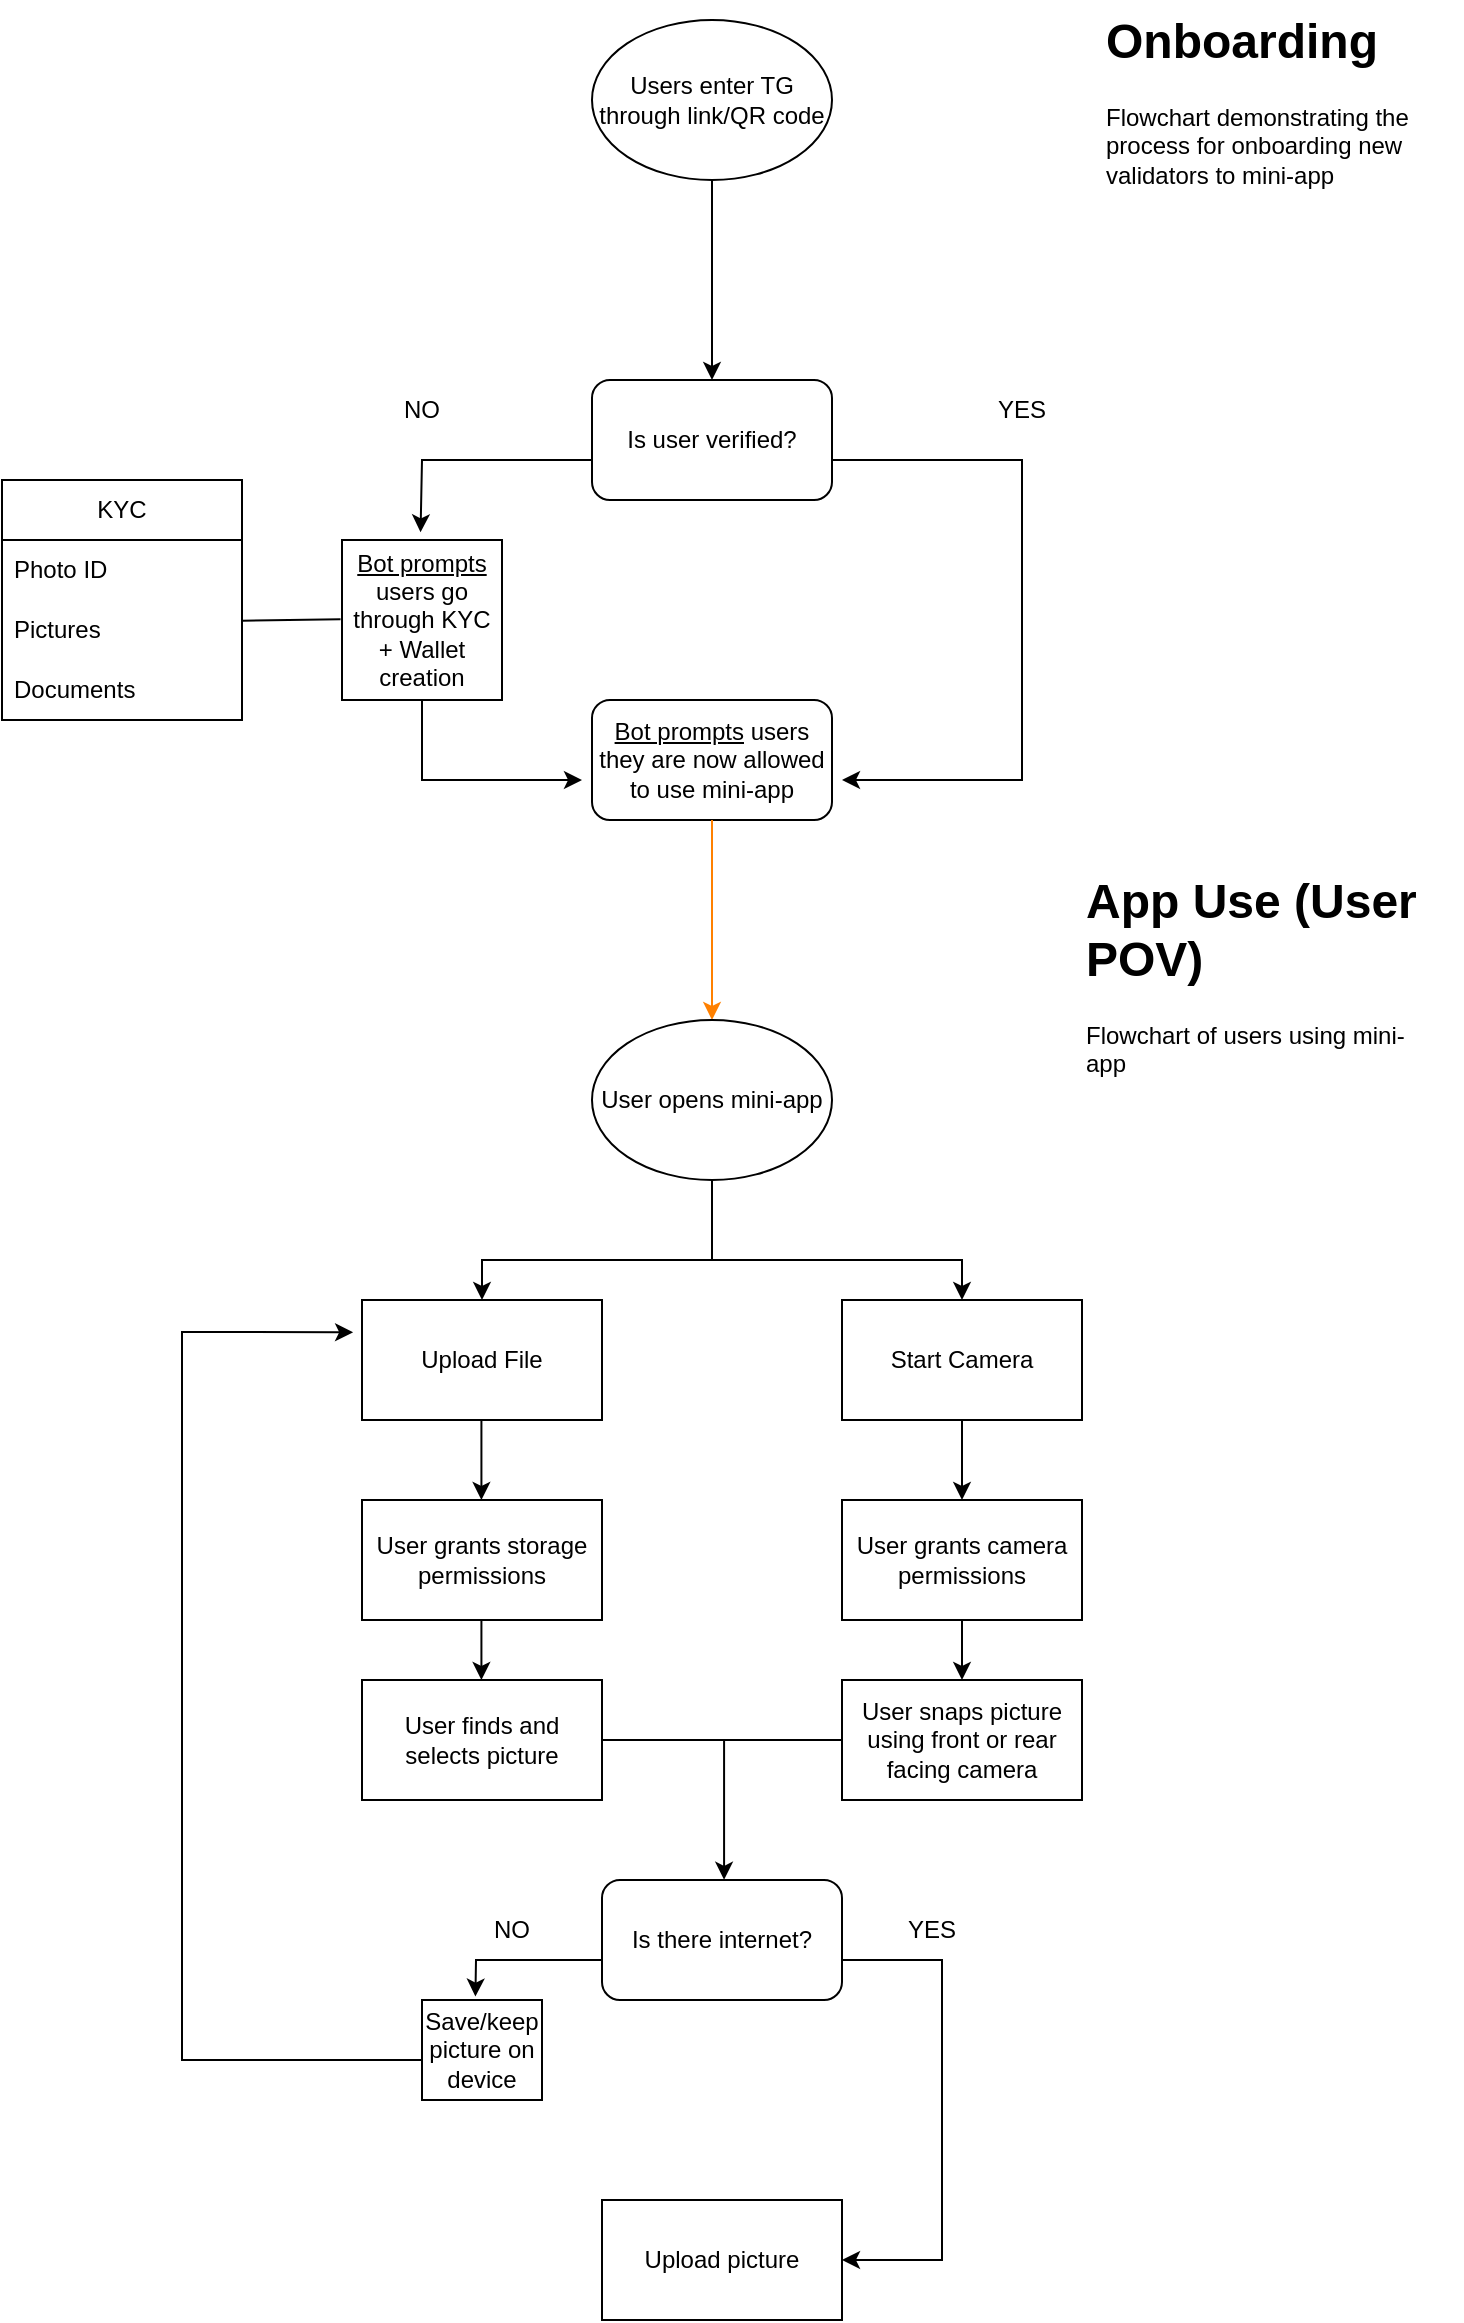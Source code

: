 <mxfile version="24.3.1" type="github">
  <diagram name="Page-1" id="pBbTRJXqXZo4k6cFpGII">
    <mxGraphModel dx="819" dy="449" grid="1" gridSize="10" guides="1" tooltips="1" connect="1" arrows="1" fold="1" page="1" pageScale="1" pageWidth="850" pageHeight="1400" math="0" shadow="0">
      <root>
        <mxCell id="0" />
        <mxCell id="1" parent="0" />
        <mxCell id="UGfW0L7oNal3inAN7M51-1" value="Users enter TG through link/QR code" style="ellipse;whiteSpace=wrap;html=1;" parent="1" vertex="1">
          <mxGeometry x="365" y="20" width="120" height="80" as="geometry" />
        </mxCell>
        <mxCell id="UGfW0L7oNal3inAN7M51-2" value="" style="endArrow=classic;html=1;rounded=0;" parent="1" edge="1">
          <mxGeometry width="50" height="50" relative="1" as="geometry">
            <mxPoint x="425" y="100" as="sourcePoint" />
            <mxPoint x="425" y="200" as="targetPoint" />
          </mxGeometry>
        </mxCell>
        <mxCell id="UGfW0L7oNal3inAN7M51-3" value="Is user verified?" style="rounded=1;whiteSpace=wrap;html=1;" parent="1" vertex="1">
          <mxGeometry x="365" y="200" width="120" height="60" as="geometry" />
        </mxCell>
        <mxCell id="UGfW0L7oNal3inAN7M51-4" value="YES" style="text;html=1;align=center;verticalAlign=middle;whiteSpace=wrap;rounded=0;" parent="1" vertex="1">
          <mxGeometry x="550" y="200" width="60" height="30" as="geometry" />
        </mxCell>
        <mxCell id="UGfW0L7oNal3inAN7M51-5" value="NO" style="text;html=1;align=center;verticalAlign=middle;whiteSpace=wrap;rounded=0;" parent="1" vertex="1">
          <mxGeometry x="250" y="200" width="60" height="30" as="geometry" />
        </mxCell>
        <mxCell id="UGfW0L7oNal3inAN7M51-7" value="" style="endArrow=classic;html=1;rounded=0;" parent="1" edge="1">
          <mxGeometry width="50" height="50" relative="1" as="geometry">
            <mxPoint x="485" y="240" as="sourcePoint" />
            <mxPoint x="490" y="400" as="targetPoint" />
            <Array as="points">
              <mxPoint x="580" y="240" />
              <mxPoint x="580" y="400" />
            </Array>
          </mxGeometry>
        </mxCell>
        <mxCell id="UGfW0L7oNal3inAN7M51-8" value="&lt;u&gt;Bot prompts&lt;/u&gt; users go through KYC + Wallet creation" style="whiteSpace=wrap;html=1;aspect=fixed;" parent="1" vertex="1">
          <mxGeometry x="240" y="280" width="80" height="80" as="geometry" />
        </mxCell>
        <mxCell id="UGfW0L7oNal3inAN7M51-9" value="" style="endArrow=classic;html=1;rounded=0;entryX=0.491;entryY=-0.048;entryDx=0;entryDy=0;entryPerimeter=0;" parent="1" target="UGfW0L7oNal3inAN7M51-8" edge="1">
          <mxGeometry width="50" height="50" relative="1" as="geometry">
            <mxPoint x="365" y="240" as="sourcePoint" />
            <mxPoint x="415" y="190" as="targetPoint" />
            <Array as="points">
              <mxPoint x="280" y="240" />
            </Array>
          </mxGeometry>
        </mxCell>
        <mxCell id="UGfW0L7oNal3inAN7M51-10" value="KYC" style="swimlane;fontStyle=0;childLayout=stackLayout;horizontal=1;startSize=30;horizontalStack=0;resizeParent=1;resizeParentMax=0;resizeLast=0;collapsible=1;marginBottom=0;whiteSpace=wrap;html=1;" parent="1" vertex="1">
          <mxGeometry x="70" y="250" width="120" height="120" as="geometry" />
        </mxCell>
        <mxCell id="UGfW0L7oNal3inAN7M51-11" value="Photo ID" style="text;strokeColor=none;fillColor=none;align=left;verticalAlign=middle;spacingLeft=4;spacingRight=4;overflow=hidden;points=[[0,0.5],[1,0.5]];portConstraint=eastwest;rotatable=0;whiteSpace=wrap;html=1;" parent="UGfW0L7oNal3inAN7M51-10" vertex="1">
          <mxGeometry y="30" width="120" height="30" as="geometry" />
        </mxCell>
        <mxCell id="UGfW0L7oNal3inAN7M51-12" value="Pictures" style="text;strokeColor=none;fillColor=none;align=left;verticalAlign=middle;spacingLeft=4;spacingRight=4;overflow=hidden;points=[[0,0.5],[1,0.5]];portConstraint=eastwest;rotatable=0;whiteSpace=wrap;html=1;" parent="UGfW0L7oNal3inAN7M51-10" vertex="1">
          <mxGeometry y="60" width="120" height="30" as="geometry" />
        </mxCell>
        <mxCell id="UGfW0L7oNal3inAN7M51-13" value="Documents" style="text;strokeColor=none;fillColor=none;align=left;verticalAlign=middle;spacingLeft=4;spacingRight=4;overflow=hidden;points=[[0,0.5],[1,0.5]];portConstraint=eastwest;rotatable=0;whiteSpace=wrap;html=1;" parent="UGfW0L7oNal3inAN7M51-10" vertex="1">
          <mxGeometry y="90" width="120" height="30" as="geometry" />
        </mxCell>
        <mxCell id="UGfW0L7oNal3inAN7M51-14" value="" style="endArrow=none;html=1;rounded=0;entryX=-0.009;entryY=0.616;entryDx=0;entryDy=0;entryPerimeter=0;" parent="1" edge="1">
          <mxGeometry width="50" height="50" relative="1" as="geometry">
            <mxPoint x="190" y="320.36" as="sourcePoint" />
            <mxPoint x="239.28" y="319.64" as="targetPoint" />
          </mxGeometry>
        </mxCell>
        <mxCell id="UGfW0L7oNal3inAN7M51-15" value="&lt;u&gt;Bot prompts&lt;/u&gt;&amp;nbsp;users they are now allowed to use mini-app" style="rounded=1;whiteSpace=wrap;html=1;" parent="1" vertex="1">
          <mxGeometry x="365" y="360" width="120" height="60" as="geometry" />
        </mxCell>
        <mxCell id="UGfW0L7oNal3inAN7M51-16" value="" style="endArrow=classic;html=1;rounded=0;" parent="1" edge="1">
          <mxGeometry width="50" height="50" relative="1" as="geometry">
            <mxPoint x="280" y="360" as="sourcePoint" />
            <mxPoint x="360" y="400" as="targetPoint" />
            <Array as="points">
              <mxPoint x="280" y="400" />
            </Array>
          </mxGeometry>
        </mxCell>
        <mxCell id="UGfW0L7oNal3inAN7M51-17" value="&lt;h1 style=&quot;margin-top: 0px;&quot;&gt;Onboarding&lt;/h1&gt;&lt;p&gt;Flowchart demonstrating the process for onboarding new validators to mini-app&lt;/p&gt;" style="text;html=1;whiteSpace=wrap;overflow=hidden;rounded=0;" parent="1" vertex="1">
          <mxGeometry x="620" y="10" width="180" height="120" as="geometry" />
        </mxCell>
        <mxCell id="UGfW0L7oNal3inAN7M51-18" value="" style="endArrow=classic;html=1;rounded=0;fillColor=#FF8000;strokeColor=#FF8000;" parent="1" edge="1">
          <mxGeometry width="50" height="50" relative="1" as="geometry">
            <mxPoint x="425" y="420" as="sourcePoint" />
            <mxPoint x="425" y="520" as="targetPoint" />
          </mxGeometry>
        </mxCell>
        <mxCell id="UGfW0L7oNal3inAN7M51-19" value="&lt;h1 style=&quot;margin-top: 0px;&quot;&gt;App Use (User POV)&lt;/h1&gt;&lt;p&gt;Flowchart of users using mini-app&lt;/p&gt;" style="text;html=1;whiteSpace=wrap;overflow=hidden;rounded=0;" parent="1" vertex="1">
          <mxGeometry x="610" y="440" width="180" height="120" as="geometry" />
        </mxCell>
        <mxCell id="UGfW0L7oNal3inAN7M51-21" value="User opens mini-app" style="ellipse;whiteSpace=wrap;html=1;" parent="1" vertex="1">
          <mxGeometry x="365" y="520" width="120" height="80" as="geometry" />
        </mxCell>
        <mxCell id="UGfW0L7oNal3inAN7M51-22" value="" style="endArrow=classic;html=1;rounded=0;entryX=0.5;entryY=0;entryDx=0;entryDy=0;" parent="1" edge="1" target="6Sj1fqQ_iFhuGv7eRnGK-1">
          <mxGeometry width="50" height="50" relative="1" as="geometry">
            <mxPoint x="425" y="600" as="sourcePoint" />
            <mxPoint x="425" y="660" as="targetPoint" />
            <Array as="points">
              <mxPoint x="425" y="640" />
              <mxPoint x="310" y="640" />
            </Array>
          </mxGeometry>
        </mxCell>
        <mxCell id="6Sj1fqQ_iFhuGv7eRnGK-1" value="Upload File" style="rounded=0;whiteSpace=wrap;html=1;" vertex="1" parent="1">
          <mxGeometry x="250" y="660" width="120" height="60" as="geometry" />
        </mxCell>
        <mxCell id="6Sj1fqQ_iFhuGv7eRnGK-2" value="Start Camera" style="rounded=0;whiteSpace=wrap;html=1;" vertex="1" parent="1">
          <mxGeometry x="490" y="660" width="120" height="60" as="geometry" />
        </mxCell>
        <mxCell id="6Sj1fqQ_iFhuGv7eRnGK-3" value="" style="endArrow=classic;html=1;rounded=0;entryX=0.5;entryY=0;entryDx=0;entryDy=0;" edge="1" parent="1" target="6Sj1fqQ_iFhuGv7eRnGK-2">
          <mxGeometry width="50" height="50" relative="1" as="geometry">
            <mxPoint x="425" y="640" as="sourcePoint" />
            <mxPoint x="475" y="590" as="targetPoint" />
            <Array as="points">
              <mxPoint x="550" y="640" />
            </Array>
          </mxGeometry>
        </mxCell>
        <mxCell id="6Sj1fqQ_iFhuGv7eRnGK-5" value="" style="endArrow=classic;html=1;rounded=0;" edge="1" parent="1">
          <mxGeometry width="50" height="50" relative="1" as="geometry">
            <mxPoint x="550" y="720" as="sourcePoint" />
            <mxPoint x="550" y="760" as="targetPoint" />
          </mxGeometry>
        </mxCell>
        <mxCell id="6Sj1fqQ_iFhuGv7eRnGK-7" value="" style="endArrow=classic;html=1;rounded=0;" edge="1" parent="1">
          <mxGeometry width="50" height="50" relative="1" as="geometry">
            <mxPoint x="309.71" y="720" as="sourcePoint" />
            <mxPoint x="309.71" y="760" as="targetPoint" />
          </mxGeometry>
        </mxCell>
        <mxCell id="6Sj1fqQ_iFhuGv7eRnGK-9" value="User snaps picture using front or rear facing camera" style="rounded=0;whiteSpace=wrap;html=1;" vertex="1" parent="1">
          <mxGeometry x="490" y="850" width="120" height="60" as="geometry" />
        </mxCell>
        <mxCell id="6Sj1fqQ_iFhuGv7eRnGK-10" value="Is there internet?" style="rounded=1;whiteSpace=wrap;html=1;" vertex="1" parent="1">
          <mxGeometry x="370" y="950" width="120" height="60" as="geometry" />
        </mxCell>
        <mxCell id="6Sj1fqQ_iFhuGv7eRnGK-12" value="YES" style="text;html=1;align=center;verticalAlign=middle;whiteSpace=wrap;rounded=0;" vertex="1" parent="1">
          <mxGeometry x="505" y="960" width="60" height="30" as="geometry" />
        </mxCell>
        <mxCell id="6Sj1fqQ_iFhuGv7eRnGK-13" value="NO" style="text;html=1;align=center;verticalAlign=middle;whiteSpace=wrap;rounded=0;" vertex="1" parent="1">
          <mxGeometry x="295" y="960" width="60" height="30" as="geometry" />
        </mxCell>
        <mxCell id="6Sj1fqQ_iFhuGv7eRnGK-14" value="Save/keep picture on device" style="rounded=0;whiteSpace=wrap;html=1;" vertex="1" parent="1">
          <mxGeometry x="280" y="1010" width="60" height="50" as="geometry" />
        </mxCell>
        <mxCell id="6Sj1fqQ_iFhuGv7eRnGK-15" value="" style="endArrow=classic;html=1;rounded=0;entryX=0.445;entryY=-0.034;entryDx=0;entryDy=0;entryPerimeter=0;" edge="1" parent="1" target="6Sj1fqQ_iFhuGv7eRnGK-14">
          <mxGeometry width="50" height="50" relative="1" as="geometry">
            <mxPoint x="370" y="990" as="sourcePoint" />
            <mxPoint x="280" y="990" as="targetPoint" />
            <Array as="points">
              <mxPoint x="307" y="990" />
            </Array>
          </mxGeometry>
        </mxCell>
        <mxCell id="6Sj1fqQ_iFhuGv7eRnGK-16" value="Upload picture" style="rounded=0;whiteSpace=wrap;html=1;" vertex="1" parent="1">
          <mxGeometry x="370" y="1110" width="120" height="60" as="geometry" />
        </mxCell>
        <mxCell id="6Sj1fqQ_iFhuGv7eRnGK-17" value="User grants storage permissions" style="rounded=0;whiteSpace=wrap;html=1;" vertex="1" parent="1">
          <mxGeometry x="250" y="760" width="120" height="60" as="geometry" />
        </mxCell>
        <mxCell id="6Sj1fqQ_iFhuGv7eRnGK-18" value="User grants camera permissions" style="rounded=0;whiteSpace=wrap;html=1;" vertex="1" parent="1">
          <mxGeometry x="490" y="760" width="120" height="60" as="geometry" />
        </mxCell>
        <mxCell id="6Sj1fqQ_iFhuGv7eRnGK-19" value="" style="endArrow=classic;html=1;rounded=0;" edge="1" parent="1">
          <mxGeometry width="50" height="50" relative="1" as="geometry">
            <mxPoint x="490" y="990" as="sourcePoint" />
            <mxPoint x="490" y="1140" as="targetPoint" />
            <Array as="points">
              <mxPoint x="540" y="990" />
              <mxPoint x="540" y="1140" />
            </Array>
          </mxGeometry>
        </mxCell>
        <mxCell id="6Sj1fqQ_iFhuGv7eRnGK-20" value="User finds and selects picture" style="rounded=0;whiteSpace=wrap;html=1;" vertex="1" parent="1">
          <mxGeometry x="250" y="850" width="120" height="60" as="geometry" />
        </mxCell>
        <mxCell id="6Sj1fqQ_iFhuGv7eRnGK-22" value="" style="endArrow=none;html=1;rounded=0;entryX=0;entryY=0.5;entryDx=0;entryDy=0;" edge="1" parent="1" target="6Sj1fqQ_iFhuGv7eRnGK-9">
          <mxGeometry width="50" height="50" relative="1" as="geometry">
            <mxPoint x="370" y="880" as="sourcePoint" />
            <mxPoint x="420" y="830" as="targetPoint" />
          </mxGeometry>
        </mxCell>
        <mxCell id="6Sj1fqQ_iFhuGv7eRnGK-23" value="" style="endArrow=classic;html=1;rounded=0;entryX=0.417;entryY=-0.002;entryDx=0;entryDy=0;entryPerimeter=0;" edge="1" parent="1">
          <mxGeometry width="50" height="50" relative="1" as="geometry">
            <mxPoint x="431.04" y="880" as="sourcePoint" />
            <mxPoint x="431.04" y="949.88" as="targetPoint" />
          </mxGeometry>
        </mxCell>
        <mxCell id="6Sj1fqQ_iFhuGv7eRnGK-25" value="" style="endArrow=classic;html=1;rounded=0;entryX=-0.037;entryY=0.269;entryDx=0;entryDy=0;entryPerimeter=0;" edge="1" parent="1" target="6Sj1fqQ_iFhuGv7eRnGK-1">
          <mxGeometry width="50" height="50" relative="1" as="geometry">
            <mxPoint x="280" y="1040" as="sourcePoint" />
            <mxPoint x="330" y="990" as="targetPoint" />
            <Array as="points">
              <mxPoint x="160" y="1040" />
              <mxPoint x="160" y="676" />
            </Array>
          </mxGeometry>
        </mxCell>
        <mxCell id="6Sj1fqQ_iFhuGv7eRnGK-26" value="" style="endArrow=classic;html=1;rounded=0;" edge="1" parent="1">
          <mxGeometry width="50" height="50" relative="1" as="geometry">
            <mxPoint x="309.71" y="820" as="sourcePoint" />
            <mxPoint x="309.71" y="850" as="targetPoint" />
          </mxGeometry>
        </mxCell>
        <mxCell id="6Sj1fqQ_iFhuGv7eRnGK-27" value="" style="endArrow=classic;html=1;rounded=0;" edge="1" parent="1">
          <mxGeometry width="50" height="50" relative="1" as="geometry">
            <mxPoint x="550" y="820" as="sourcePoint" />
            <mxPoint x="550" y="850" as="targetPoint" />
          </mxGeometry>
        </mxCell>
      </root>
    </mxGraphModel>
  </diagram>
</mxfile>

